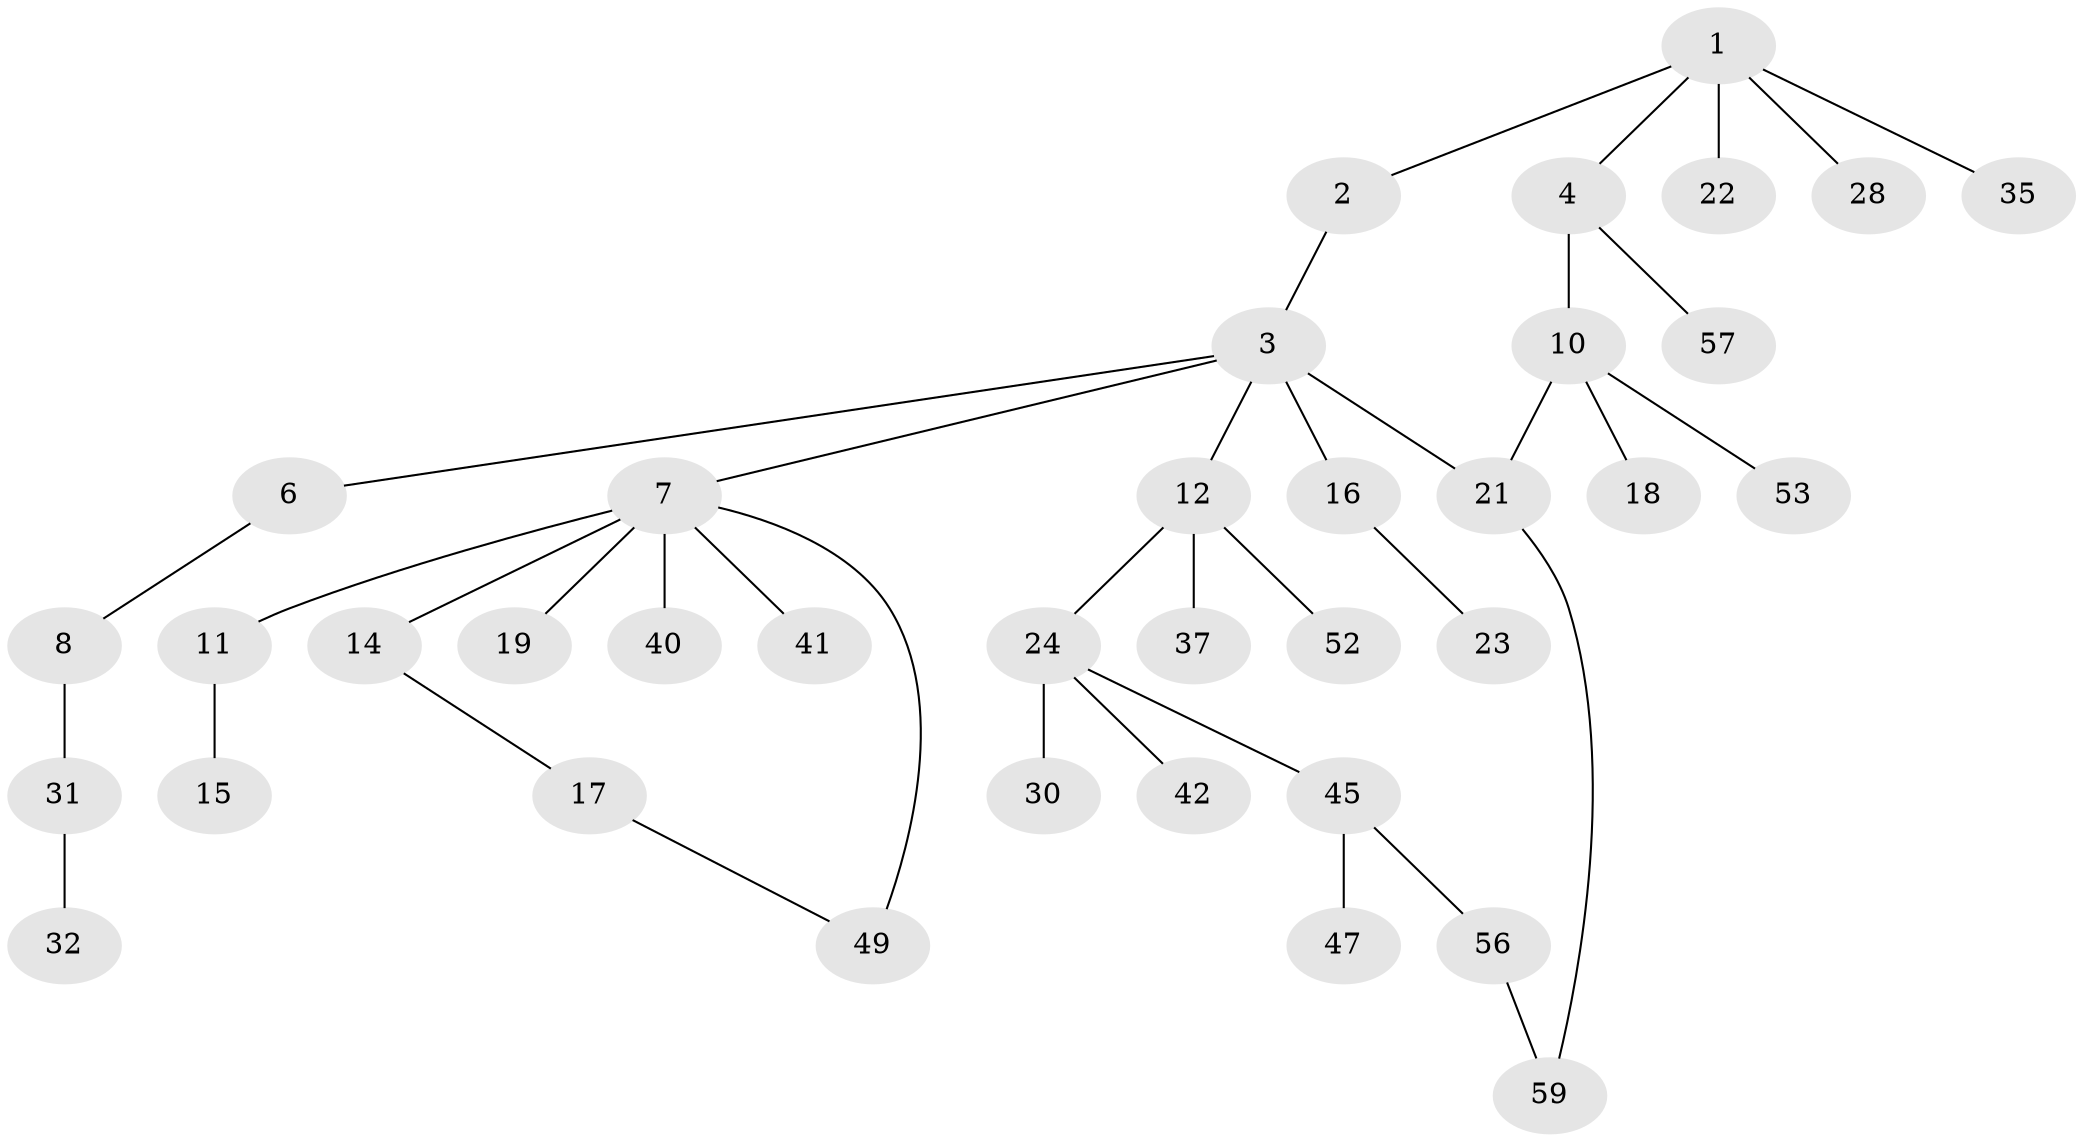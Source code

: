 // Generated by graph-tools (version 1.1) at 2025/23/03/03/25 07:23:30]
// undirected, 37 vertices, 39 edges
graph export_dot {
graph [start="1"]
  node [color=gray90,style=filled];
  1 [super="+9"];
  2 [super="+26"];
  3 [super="+5"];
  4 [super="+44"];
  6 [super="+39"];
  7 [super="+13"];
  8 [super="+48"];
  10 [super="+33"];
  11;
  12 [super="+38"];
  14 [super="+29"];
  15 [super="+50"];
  16 [super="+34"];
  17 [super="+51"];
  18 [super="+58"];
  19 [super="+20"];
  21 [super="+43"];
  22;
  23 [super="+25"];
  24 [super="+27"];
  28;
  30;
  31;
  32 [super="+36"];
  35;
  37;
  40;
  41;
  42;
  45 [super="+46"];
  47;
  49 [super="+55"];
  52;
  53 [super="+54"];
  56 [super="+60"];
  57;
  59;
  1 -- 2;
  1 -- 4;
  1 -- 35;
  1 -- 28;
  1 -- 22;
  2 -- 3;
  3 -- 6;
  3 -- 16;
  3 -- 21;
  3 -- 7;
  3 -- 12;
  4 -- 10;
  4 -- 57;
  6 -- 8;
  7 -- 11;
  7 -- 40;
  7 -- 49;
  7 -- 19;
  7 -- 41;
  7 -- 14;
  8 -- 31;
  10 -- 18;
  10 -- 53;
  10 -- 21;
  11 -- 15;
  12 -- 24;
  12 -- 37;
  12 -- 52;
  14 -- 17;
  16 -- 23;
  17 -- 49;
  21 -- 59;
  24 -- 30;
  24 -- 42;
  24 -- 45;
  31 -- 32;
  45 -- 47;
  45 -- 56;
  56 -- 59;
}
